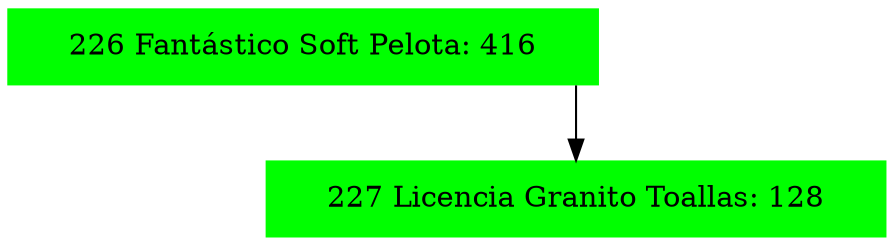 digraph G{
node[shape="record"];
node0xc000382bd0[label="<f0>|<f1>226  Fantástico Soft Pelota: 416|<f2>",color=green,style =filled];
node0xc000382c40[label="<f0>|<f1>227 Licencia Granito Toallas: 128|<f2>",color=green,style =filled];
node0xc000382bd0:f2->node0xc000382c40:f1
}
